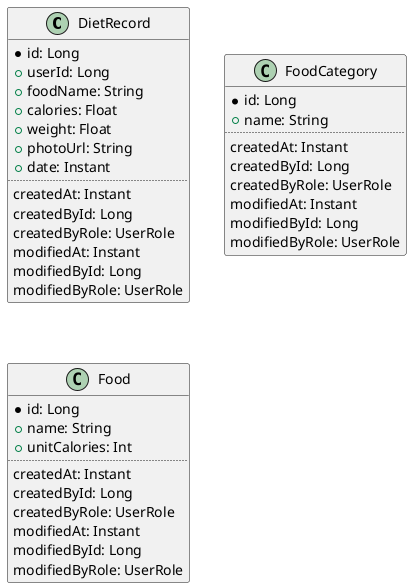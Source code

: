 @startuml
'https://plantuml.com/class-diagram

class DietRecord {
  *id: Long
  +userId: Long
  +foodName: String
  +calories: Float
  +weight: Float
  +photoUrl: String
  +date: Instant
  ..
  createdAt: Instant
  createdById: Long
  createdByRole: UserRole
  modifiedAt: Instant
  modifiedById: Long
  modifiedByRole: UserRole
}

class FoodCategory {
  *id: Long
  +name: String
  ..
  createdAt: Instant
  createdById: Long
  createdByRole: UserRole
  modifiedAt: Instant
  modifiedById: Long
  modifiedByRole: UserRole
}

class Food {
  *id: Long
  +name: String
  +unitCalories: Int
  ..
  createdAt: Instant
  createdById: Long
  createdByRole: UserRole
  modifiedAt: Instant
  modifiedById: Long
  modifiedByRole: UserRole
}


@enduml
